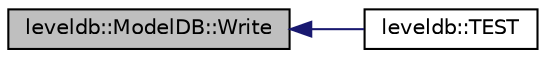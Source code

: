 digraph "leveldb::ModelDB::Write"
{
  edge [fontname="Helvetica",fontsize="10",labelfontname="Helvetica",labelfontsize="10"];
  node [fontname="Helvetica",fontsize="10",shape=record];
  rankdir="LR";
  Node1 [label="leveldb::ModelDB::Write",height=0.2,width=0.4,color="black", fillcolor="grey75", style="filled" fontcolor="black"];
  Node1 -> Node2 [dir="back",color="midnightblue",fontsize="10",style="solid"];
  Node2 [label="leveldb::TEST",height=0.2,width=0.4,color="black", fillcolor="white", style="filled",URL="$namespaceleveldb.html#a028ed215c12e1998d7073b18fce4c24c"];
}
